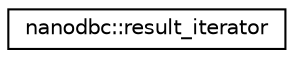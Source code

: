 digraph "Graphical Class Hierarchy"
{
 // LATEX_PDF_SIZE
  edge [fontname="Helvetica",fontsize="10",labelfontname="Helvetica",labelfontsize="10"];
  node [fontname="Helvetica",fontsize="10",shape=record];
  rankdir="LR";
  Node0 [label="nanodbc::result_iterator",height=0.2,width=0.4,color="black", fillcolor="white", style="filled",URL="$classnanodbc_1_1result__iterator.html",tooltip="Single pass input iterator that accesses successive rows in the attached result set."];
}
